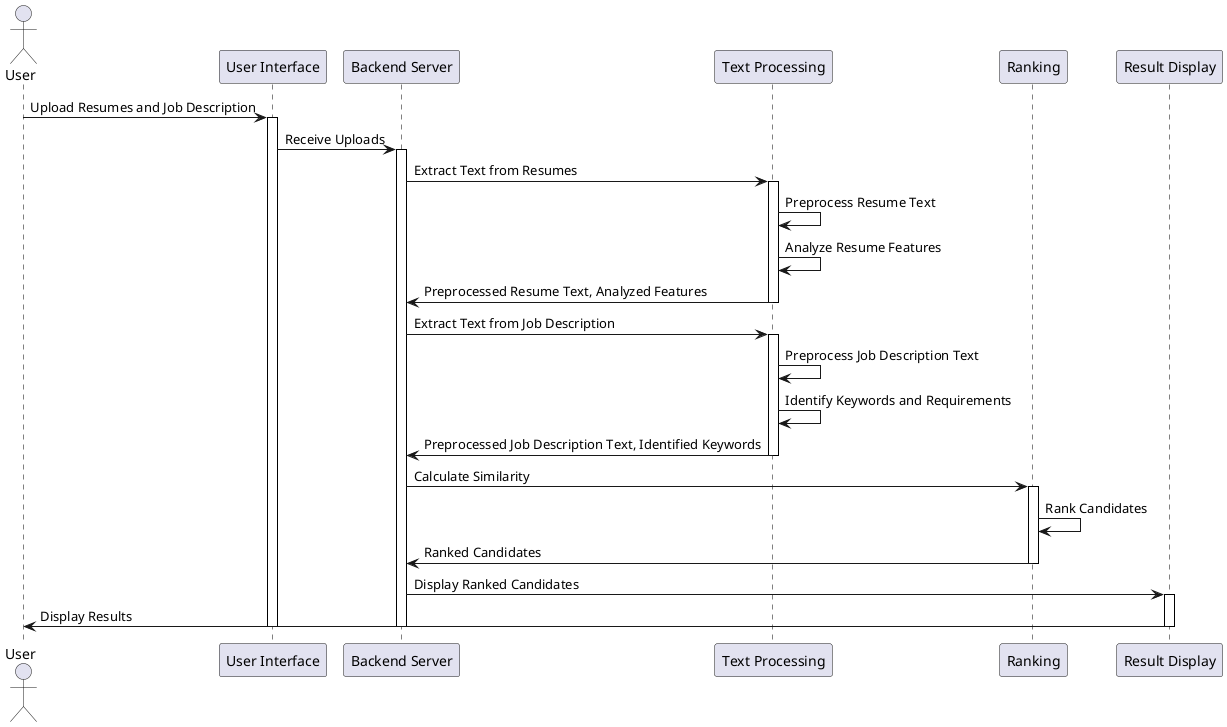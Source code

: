 @startuml

actor User as "User"

participant "User Interface" as UI
participant "Backend Server" as BS
participant "Text Processing" as TP
participant "Ranking" as R
participant "Result Display" as RD

User -> UI: Upload Resumes and Job Description
activate UI
UI -> BS: Receive Uploads
activate BS
BS -> TP: Extract Text from Resumes
activate TP
TP -> TP: Preprocess Resume Text
TP -> TP: Analyze Resume Features
TP -> BS: Preprocessed Resume Text, Analyzed Features
deactivate TP
BS -> TP: Extract Text from Job Description
activate TP
TP -> TP: Preprocess Job Description Text
TP -> TP: Identify Keywords and Requirements
TP -> BS: Preprocessed Job Description Text, Identified Keywords
deactivate TP
BS -> R: Calculate Similarity
activate R
R -> R: Rank Candidates
R -> BS: Ranked Candidates
deactivate R
BS -> RD: Display Ranked Candidates
activate RD
RD -> User: Display Results
deactivate RD
deactivate BS
deactivate UI

skinparam participant {
    BackgroundColor DarkSeaGreen
    BorderColor Black
}

skinparam actor {
    BackgroundColor LightBlue
    BorderColor Black
}

skinparam note {
    BackgroundColor LightYellow
    BorderColor Black
}

skinparam sequence {
    ArrowColor DarkGreen
    ActorBorderColor Black
    LifeLineBorderColor Black
}

@enduml
